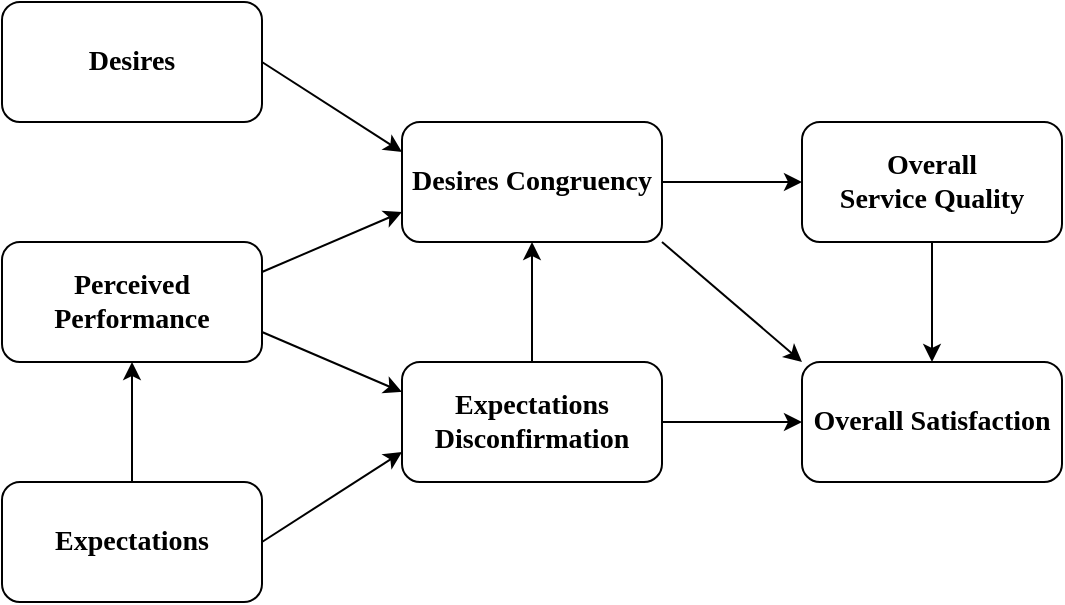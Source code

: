 <mxfile version="25.0.2">
  <diagram name="Strona-1" id="qQgH1w9d6_89dsPjWbnu">
    <mxGraphModel dx="1992" dy="1245" grid="1" gridSize="10" guides="1" tooltips="1" connect="1" arrows="1" fold="1" page="1" pageScale="1" pageWidth="827" pageHeight="1169" math="0" shadow="0">
      <root>
        <mxCell id="0" />
        <mxCell id="1" parent="0" />
        <mxCell id="mtzoFDz9the7qMpzdbb8-5" style="rounded=0;orthogonalLoop=1;jettySize=auto;html=1;exitX=1;exitY=0.25;exitDx=0;exitDy=0;entryX=0;entryY=0.75;entryDx=0;entryDy=0;" edge="1" parent="1" source="zTWVgLhGbqfDf-FX1xXR-1" target="zTWVgLhGbqfDf-FX1xXR-4">
          <mxGeometry relative="1" as="geometry" />
        </mxCell>
        <mxCell id="zTWVgLhGbqfDf-FX1xXR-1" value="&lt;b&gt;&lt;font style=&quot;font-size: 14px;&quot; face=&quot;Verdana&quot;&gt;Perceived Performance&lt;/font&gt;&lt;/b&gt;" style="rounded=1;whiteSpace=wrap;html=1;" parent="1" vertex="1">
          <mxGeometry x="40" y="160" width="130" height="60" as="geometry" />
        </mxCell>
        <mxCell id="zTWVgLhGbqfDf-FX1xXR-9" value="" style="rounded=0;orthogonalLoop=1;jettySize=auto;html=1;entryX=0;entryY=0.25;entryDx=0;entryDy=0;exitX=1;exitY=0.5;exitDx=0;exitDy=0;" parent="1" source="zTWVgLhGbqfDf-FX1xXR-2" target="zTWVgLhGbqfDf-FX1xXR-4" edge="1">
          <mxGeometry relative="1" as="geometry" />
        </mxCell>
        <mxCell id="zTWVgLhGbqfDf-FX1xXR-2" value="&lt;b&gt;&lt;font style=&quot;font-size: 14px;&quot; face=&quot;Verdana&quot;&gt;Desires&lt;/font&gt;&lt;/b&gt;" style="rounded=1;whiteSpace=wrap;html=1;" parent="1" vertex="1">
          <mxGeometry x="40" y="40" width="130" height="60" as="geometry" />
        </mxCell>
        <mxCell id="mtzoFDz9the7qMpzdbb8-1" value="" style="edgeStyle=orthogonalEdgeStyle;rounded=0;orthogonalLoop=1;jettySize=auto;html=1;" edge="1" parent="1" source="zTWVgLhGbqfDf-FX1xXR-3" target="zTWVgLhGbqfDf-FX1xXR-1">
          <mxGeometry relative="1" as="geometry" />
        </mxCell>
        <mxCell id="mtzoFDz9the7qMpzdbb8-7" style="rounded=0;orthogonalLoop=1;jettySize=auto;html=1;entryX=0;entryY=0.75;entryDx=0;entryDy=0;exitX=1;exitY=0.5;exitDx=0;exitDy=0;" edge="1" parent="1" source="zTWVgLhGbqfDf-FX1xXR-3" target="zTWVgLhGbqfDf-FX1xXR-5">
          <mxGeometry relative="1" as="geometry">
            <mxPoint x="170" y="280" as="sourcePoint" />
          </mxGeometry>
        </mxCell>
        <mxCell id="zTWVgLhGbqfDf-FX1xXR-3" value="&lt;b&gt;&lt;font style=&quot;font-size: 14px;&quot; face=&quot;Verdana&quot;&gt;Expectations&lt;/font&gt;&lt;/b&gt;" style="rounded=1;whiteSpace=wrap;html=1;" parent="1" vertex="1">
          <mxGeometry x="40" y="280" width="130" height="60" as="geometry" />
        </mxCell>
        <mxCell id="zTWVgLhGbqfDf-FX1xXR-14" value="" style="edgeStyle=orthogonalEdgeStyle;rounded=0;orthogonalLoop=1;jettySize=auto;html=1;" parent="1" source="zTWVgLhGbqfDf-FX1xXR-4" target="zTWVgLhGbqfDf-FX1xXR-6" edge="1">
          <mxGeometry relative="1" as="geometry" />
        </mxCell>
        <mxCell id="mtzoFDz9the7qMpzdbb8-3" style="rounded=0;orthogonalLoop=1;jettySize=auto;html=1;exitX=1;exitY=1;exitDx=0;exitDy=0;entryX=0;entryY=0;entryDx=0;entryDy=0;" edge="1" parent="1" source="zTWVgLhGbqfDf-FX1xXR-4" target="zTWVgLhGbqfDf-FX1xXR-7">
          <mxGeometry relative="1" as="geometry" />
        </mxCell>
        <mxCell id="zTWVgLhGbqfDf-FX1xXR-4" value="&lt;b&gt;&lt;font style=&quot;font-size: 14px;&quot; face=&quot;Verdana&quot;&gt;Desires Congruency&lt;/font&gt;&lt;/b&gt;" style="rounded=1;whiteSpace=wrap;html=1;" parent="1" vertex="1">
          <mxGeometry x="240" y="100" width="130" height="60" as="geometry" />
        </mxCell>
        <mxCell id="zTWVgLhGbqfDf-FX1xXR-13" value="" style="edgeStyle=orthogonalEdgeStyle;rounded=0;orthogonalLoop=1;jettySize=auto;html=1;" parent="1" source="zTWVgLhGbqfDf-FX1xXR-5" target="zTWVgLhGbqfDf-FX1xXR-7" edge="1">
          <mxGeometry relative="1" as="geometry" />
        </mxCell>
        <mxCell id="mtzoFDz9the7qMpzdbb8-6" value="" style="edgeStyle=orthogonalEdgeStyle;rounded=0;orthogonalLoop=1;jettySize=auto;html=1;" edge="1" parent="1" source="zTWVgLhGbqfDf-FX1xXR-5" target="zTWVgLhGbqfDf-FX1xXR-4">
          <mxGeometry relative="1" as="geometry" />
        </mxCell>
        <mxCell id="zTWVgLhGbqfDf-FX1xXR-5" value="&lt;b&gt;&lt;font style=&quot;font-size: 14px;&quot; face=&quot;Verdana&quot;&gt;Expectations Disconfirmation&lt;/font&gt;&lt;/b&gt;" style="rounded=1;whiteSpace=wrap;html=1;" parent="1" vertex="1">
          <mxGeometry x="240" y="220" width="130" height="60" as="geometry" />
        </mxCell>
        <mxCell id="mtzoFDz9the7qMpzdbb8-4" style="edgeStyle=orthogonalEdgeStyle;rounded=0;orthogonalLoop=1;jettySize=auto;html=1;exitX=0.5;exitY=1;exitDx=0;exitDy=0;entryX=0.5;entryY=0;entryDx=0;entryDy=0;" edge="1" parent="1" source="zTWVgLhGbqfDf-FX1xXR-6" target="zTWVgLhGbqfDf-FX1xXR-7">
          <mxGeometry relative="1" as="geometry" />
        </mxCell>
        <mxCell id="zTWVgLhGbqfDf-FX1xXR-6" value="&lt;b&gt;&lt;font style=&quot;font-size: 14px;&quot; face=&quot;Verdana&quot;&gt;Overall &lt;br&gt;Service Quality&lt;/font&gt;&lt;/b&gt;" style="rounded=1;whiteSpace=wrap;html=1;" parent="1" vertex="1">
          <mxGeometry x="440" y="100" width="130" height="60" as="geometry" />
        </mxCell>
        <mxCell id="zTWVgLhGbqfDf-FX1xXR-7" value="&lt;b&gt;&lt;font style=&quot;font-size: 14px;&quot; face=&quot;Verdana&quot;&gt;Overall Satisfaction&lt;/font&gt;&lt;/b&gt;" style="rounded=1;whiteSpace=wrap;html=1;" parent="1" vertex="1">
          <mxGeometry x="440" y="220" width="130" height="60" as="geometry" />
        </mxCell>
        <mxCell id="zTWVgLhGbqfDf-FX1xXR-12" value="" style="rounded=0;orthogonalLoop=1;jettySize=auto;html=1;entryX=0;entryY=0.25;entryDx=0;entryDy=0;exitX=1;exitY=0.75;exitDx=0;exitDy=0;" parent="1" source="zTWVgLhGbqfDf-FX1xXR-1" target="zTWVgLhGbqfDf-FX1xXR-5" edge="1">
          <mxGeometry relative="1" as="geometry">
            <mxPoint x="170" y="200" as="sourcePoint" />
            <mxPoint x="250" y="140" as="targetPoint" />
          </mxGeometry>
        </mxCell>
      </root>
    </mxGraphModel>
  </diagram>
</mxfile>
